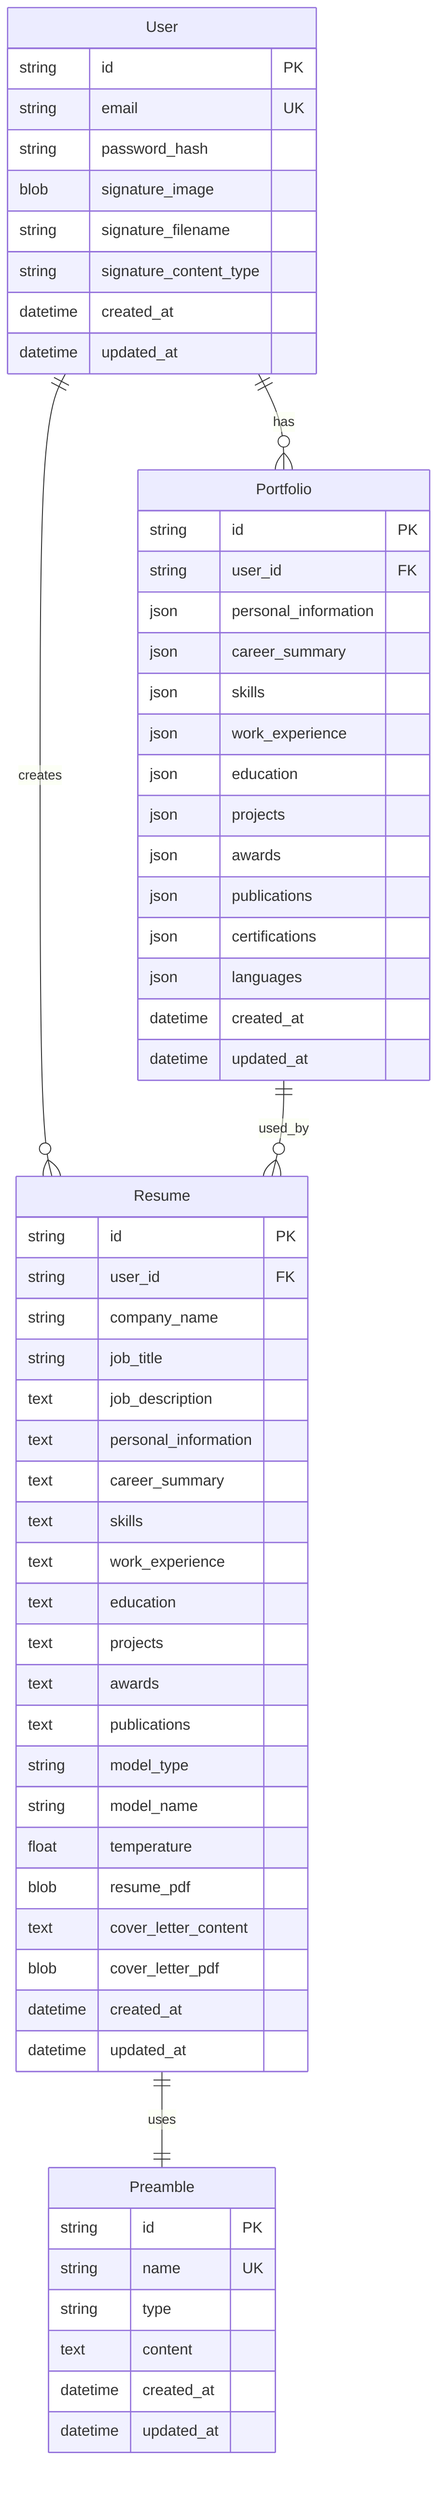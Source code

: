 erDiagram
    User {
        string id PK
        string email UK
        string password_hash
        blob signature_image
        string signature_filename
        string signature_content_type
        datetime created_at
        datetime updated_at
    }

    Portfolio {
        string id PK
        string user_id FK
        json personal_information
        json career_summary
        json skills
        json work_experience
        json education
        json projects
        json awards
        json publications
        json certifications
        json languages
        datetime created_at
        datetime updated_at
    }

    Resume {
        string id PK
        string user_id FK
        string company_name
        string job_title
        text job_description
        text personal_information
        text career_summary
        text skills
        text work_experience
        text education
        text projects
        text awards
        text publications
        string model_type
        string model_name
        float temperature
        blob resume_pdf
        text cover_letter_content
        blob cover_letter_pdf
        datetime created_at
        datetime updated_at
    }

    Preamble {
        string id PK
        string name UK
        string type
        text content
        datetime created_at
        datetime updated_at
    }

    User ||--o{ Portfolio : has
    User ||--o{ Resume : creates
    Portfolio ||--o{ Resume : used_by
    Resume ||--|| Preamble : uses
